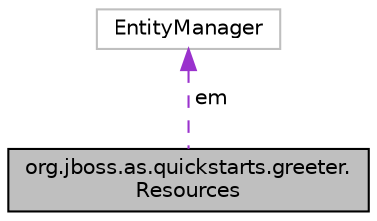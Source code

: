 digraph "org.jboss.as.quickstarts.greeter.Resources"
{
  edge [fontname="Helvetica",fontsize="10",labelfontname="Helvetica",labelfontsize="10"];
  node [fontname="Helvetica",fontsize="10",shape=record];
  Node1 [label="org.jboss.as.quickstarts.greeter.\lResources",height=0.2,width=0.4,color="black", fillcolor="grey75", style="filled", fontcolor="black"];
  Node2 -> Node1 [dir="back",color="darkorchid3",fontsize="10",style="dashed",label=" em" ,fontname="Helvetica"];
  Node2 [label="EntityManager",height=0.2,width=0.4,color="grey75", fillcolor="white", style="filled"];
}
